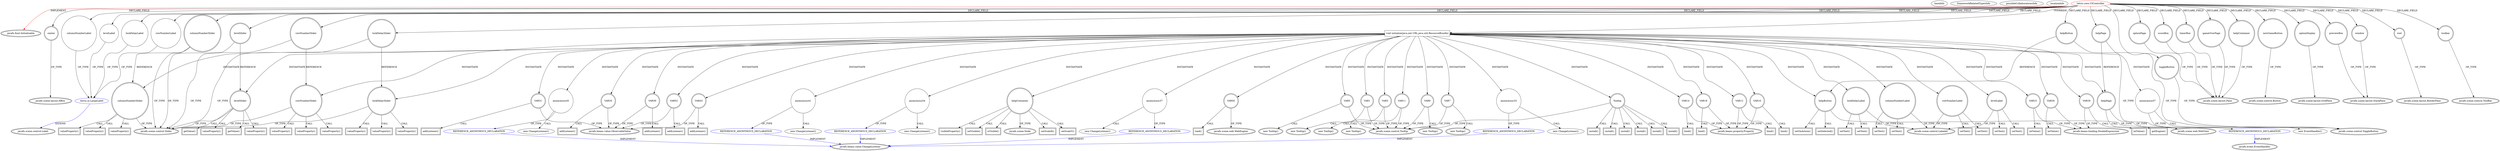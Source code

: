 digraph {
baseInfo[graphId=4358,category="extension_graph",isAnonymous=false,possibleRelation=true]
frameworkRelatedTypesInfo[0="javafx.fxml.Initializable"]
possibleCollaborationsInfo[0="4358~OVERRIDING_METHOD_DECLARATION-INSTANTIATION-~javafx.fxml.Initializable ~javafx.beans.value.ChangeListener ~false~true",1="4358~OVERRIDING_METHOD_DECLARATION-INSTANTIATION-~javafx.fxml.Initializable ~javafx.event.EventHandler ~false~true",2="4358~FIELD_DECLARATION-FIELD_DECLARATION-FIELD_DECLARATION-FIELD_DECLARATION-~javafx.fxml.Initializable ~javafx.scene.control.Label ~false~false"]
locationInfo[projectName="suxue-tetris",filePath="/suxue-tetris/tetris-master/src/tetris/core/UIController.java",contextSignature="UIController",graphId="4358"]
0[label="tetris.core.UIController",vertexType="ROOT_CLIENT_CLASS_DECLARATION",isFrameworkType=false,color=red]
1[label="javafx.fxml.Initializable",vertexType="FRAMEWORK_INTERFACE_TYPE",isFrameworkType=true,peripheries=2]
2[label="center",vertexType="FIELD_DECLARATION",isFrameworkType=true,peripheries=2,shape=circle]
3[label="javafx.scene.layout.HBox",vertexType="FRAMEWORK_CLASS_TYPE",isFrameworkType=true,peripheries=2]
4[label="columnNumberLabel",vertexType="FIELD_DECLARATION",isFrameworkType=false,shape=circle]
5[label="tetris.ui.LargeLabel",vertexType="REFERENCE_CLIENT_CLASS_DECLARATION",isFrameworkType=false,color=blue]
6[label="javafx.scene.control.Label",vertexType="FRAMEWORK_CLASS_TYPE",isFrameworkType=true,peripheries=2]
7[label="columnNumberSlider",vertexType="FIELD_DECLARATION",isFrameworkType=true,peripheries=2,shape=circle]
8[label="javafx.scene.control.Slider",vertexType="FRAMEWORK_CLASS_TYPE",isFrameworkType=true,peripheries=2]
9[label="gameOverPage",vertexType="FIELD_DECLARATION",isFrameworkType=true,peripheries=2,shape=circle]
10[label="javafx.scene.layout.Pane",vertexType="FRAMEWORK_CLASS_TYPE",isFrameworkType=true,peripheries=2]
11[label="helpButton",vertexType="FIELD_DECLARATION",isFrameworkType=true,peripheries=2,shape=circle]
12[label="javafx.scene.control.ToggleButton",vertexType="FRAMEWORK_CLASS_TYPE",isFrameworkType=true,peripheries=2]
13[label="helpContainer",vertexType="FIELD_DECLARATION",isFrameworkType=true,peripheries=2,shape=circle]
15[label="helpPage",vertexType="FIELD_DECLARATION",isFrameworkType=true,peripheries=2,shape=circle]
16[label="javafx.scene.web.WebView",vertexType="FRAMEWORK_CLASS_TYPE",isFrameworkType=true,peripheries=2]
17[label="levelLabel",vertexType="FIELD_DECLARATION",isFrameworkType=false,shape=circle]
19[label="levelSlider",vertexType="FIELD_DECLARATION",isFrameworkType=true,peripheries=2,shape=circle]
21[label="lockDelayLabel",vertexType="FIELD_DECLARATION",isFrameworkType=false,shape=circle]
23[label="lockDelaySlider",vertexType="FIELD_DECLARATION",isFrameworkType=true,peripheries=2,shape=circle]
25[label="newGameButton",vertexType="FIELD_DECLARATION",isFrameworkType=true,peripheries=2,shape=circle]
26[label="javafx.scene.control.Button",vertexType="FRAMEWORK_CLASS_TYPE",isFrameworkType=true,peripheries=2]
27[label="optionDisplay",vertexType="FIELD_DECLARATION",isFrameworkType=true,peripheries=2,shape=circle]
28[label="javafx.scene.layout.GridPane",vertexType="FRAMEWORK_CLASS_TYPE",isFrameworkType=true,peripheries=2]
29[label="optionPage",vertexType="FIELD_DECLARATION",isFrameworkType=true,peripheries=2,shape=circle]
31[label="previewBox",vertexType="FIELD_DECLARATION",isFrameworkType=true,peripheries=2,shape=circle]
32[label="javafx.scene.layout.StackPane",vertexType="FRAMEWORK_CLASS_TYPE",isFrameworkType=true,peripheries=2]
33[label="root",vertexType="FIELD_DECLARATION",isFrameworkType=true,peripheries=2,shape=circle]
34[label="javafx.scene.layout.BorderPane",vertexType="FRAMEWORK_CLASS_TYPE",isFrameworkType=true,peripheries=2]
35[label="rowNumberLabel",vertexType="FIELD_DECLARATION",isFrameworkType=false,shape=circle]
37[label="rowNumberSlider",vertexType="FIELD_DECLARATION",isFrameworkType=true,peripheries=2,shape=circle]
39[label="scoreBox",vertexType="FIELD_DECLARATION",isFrameworkType=true,peripheries=2,shape=circle]
41[label="timerBox",vertexType="FIELD_DECLARATION",isFrameworkType=true,peripheries=2,shape=circle]
43[label="toggleButton",vertexType="FIELD_DECLARATION",isFrameworkType=true,peripheries=2,shape=circle]
45[label="toolbar",vertexType="FIELD_DECLARATION",isFrameworkType=true,peripheries=2,shape=circle]
46[label="javafx.scene.control.ToolBar",vertexType="FRAMEWORK_CLASS_TYPE",isFrameworkType=true,peripheries=2]
47[label="window",vertexType="FIELD_DECLARATION",isFrameworkType=true,peripheries=2,shape=circle]
49[label="void initialize(java.net.URL,java.util.ResourceBundle)",vertexType="OVERRIDING_METHOD_DECLARATION",isFrameworkType=false,shape=box]
50[label="Tooltip",vertexType="VARIABLE_EXPRESION",isFrameworkType=true,peripheries=2,shape=circle]
52[label="javafx.scene.control.Tooltip",vertexType="FRAMEWORK_CLASS_TYPE",isFrameworkType=true,peripheries=2]
51[label="install()",vertexType="INSIDE_CALL",isFrameworkType=true,peripheries=2,shape=box]
54[label="VAR1",vertexType="VARIABLE_EXPRESION",isFrameworkType=true,peripheries=2,shape=circle]
53[label="new Tooltip()",vertexType="CONSTRUCTOR_CALL",isFrameworkType=true,peripheries=2]
57[label="install()",vertexType="INSIDE_CALL",isFrameworkType=true,peripheries=2,shape=box]
59[label="VAR3",vertexType="VARIABLE_EXPRESION",isFrameworkType=true,peripheries=2,shape=circle]
58[label="new Tooltip()",vertexType="CONSTRUCTOR_CALL",isFrameworkType=true,peripheries=2]
62[label="install()",vertexType="INSIDE_CALL",isFrameworkType=true,peripheries=2,shape=box]
64[label="VAR5",vertexType="VARIABLE_EXPRESION",isFrameworkType=true,peripheries=2,shape=circle]
63[label="new Tooltip()",vertexType="CONSTRUCTOR_CALL",isFrameworkType=true,peripheries=2]
67[label="install()",vertexType="INSIDE_CALL",isFrameworkType=true,peripheries=2,shape=box]
69[label="VAR7",vertexType="VARIABLE_EXPRESION",isFrameworkType=true,peripheries=2,shape=circle]
68[label="new Tooltip()",vertexType="CONSTRUCTOR_CALL",isFrameworkType=true,peripheries=2]
72[label="install()",vertexType="INSIDE_CALL",isFrameworkType=true,peripheries=2,shape=box]
74[label="VAR9",vertexType="VARIABLE_EXPRESION",isFrameworkType=true,peripheries=2,shape=circle]
73[label="new Tooltip()",vertexType="CONSTRUCTOR_CALL",isFrameworkType=true,peripheries=2]
77[label="install()",vertexType="INSIDE_CALL",isFrameworkType=true,peripheries=2,shape=box]
79[label="VAR11",vertexType="VARIABLE_EXPRESION",isFrameworkType=true,peripheries=2,shape=circle]
78[label="new Tooltip()",vertexType="CONSTRUCTOR_CALL",isFrameworkType=true,peripheries=2]
81[label="VAR12",vertexType="VARIABLE_EXPRESION",isFrameworkType=true,peripheries=2,shape=circle]
83[label="javafx.beans.property.Property",vertexType="FRAMEWORK_INTERFACE_TYPE",isFrameworkType=true,peripheries=2]
82[label="bind()",vertexType="INSIDE_CALL",isFrameworkType=true,peripheries=2,shape=box]
84[label="rowNumberSlider",vertexType="VARIABLE_EXPRESION",isFrameworkType=true,peripheries=2,shape=circle]
85[label="valueProperty()",vertexType="INSIDE_CALL",isFrameworkType=true,peripheries=2,shape=box]
87[label="VAR14",vertexType="VARIABLE_EXPRESION",isFrameworkType=true,peripheries=2,shape=circle]
88[label="bind()",vertexType="INSIDE_CALL",isFrameworkType=true,peripheries=2,shape=box]
90[label="columnNumberSlider",vertexType="VARIABLE_EXPRESION",isFrameworkType=true,peripheries=2,shape=circle]
91[label="valueProperty()",vertexType="INSIDE_CALL",isFrameworkType=true,peripheries=2,shape=box]
93[label="VAR16",vertexType="VARIABLE_EXPRESION",isFrameworkType=true,peripheries=2,shape=circle]
94[label="bind()",vertexType="INSIDE_CALL",isFrameworkType=true,peripheries=2,shape=box]
96[label="lockDelaySlider",vertexType="VARIABLE_EXPRESION",isFrameworkType=true,peripheries=2,shape=circle]
97[label="valueProperty()",vertexType="INSIDE_CALL",isFrameworkType=true,peripheries=2,shape=box]
99[label="VAR18",vertexType="VARIABLE_EXPRESION",isFrameworkType=true,peripheries=2,shape=circle]
100[label="bind()",vertexType="INSIDE_CALL",isFrameworkType=true,peripheries=2,shape=box]
102[label="levelSlider",vertexType="VARIABLE_EXPRESION",isFrameworkType=true,peripheries=2,shape=circle]
103[label="valueProperty()",vertexType="INSIDE_CALL",isFrameworkType=true,peripheries=2,shape=box]
105[label="levelLabel",vertexType="VARIABLE_EXPRESION",isFrameworkType=true,peripheries=2,shape=circle]
107[label="javafx.scene.control.Labeled",vertexType="FRAMEWORK_CLASS_TYPE",isFrameworkType=true,peripheries=2]
106[label="setText()",vertexType="INSIDE_CALL",isFrameworkType=true,peripheries=2,shape=box]
109[label="getValue()",vertexType="INSIDE_CALL",isFrameworkType=true,peripheries=2,shape=box]
110[label="lockDelayLabel",vertexType="VARIABLE_EXPRESION",isFrameworkType=true,peripheries=2,shape=circle]
111[label="setText()",vertexType="INSIDE_CALL",isFrameworkType=true,peripheries=2,shape=box]
113[label="VAR23",vertexType="VARIABLE_EXPRESION",isFrameworkType=true,peripheries=2,shape=circle]
115[label="javafx.beans.binding.DoubleExpression",vertexType="FRAMEWORK_CLASS_TYPE",isFrameworkType=true,peripheries=2]
114[label="intValue()",vertexType="INSIDE_CALL",isFrameworkType=true,peripheries=2,shape=box]
117[label="valueProperty()",vertexType="INSIDE_CALL",isFrameworkType=true,peripheries=2,shape=box]
118[label="columnNumberLabel",vertexType="VARIABLE_EXPRESION",isFrameworkType=true,peripheries=2,shape=circle]
119[label="setText()",vertexType="INSIDE_CALL",isFrameworkType=true,peripheries=2,shape=box]
121[label="VAR26",vertexType="VARIABLE_EXPRESION",isFrameworkType=true,peripheries=2,shape=circle]
122[label="intValue()",vertexType="INSIDE_CALL",isFrameworkType=true,peripheries=2,shape=box]
125[label="valueProperty()",vertexType="INSIDE_CALL",isFrameworkType=true,peripheries=2,shape=box]
126[label="rowNumberLabel",vertexType="VARIABLE_EXPRESION",isFrameworkType=true,peripheries=2,shape=circle]
127[label="setText()",vertexType="INSIDE_CALL",isFrameworkType=true,peripheries=2,shape=box]
129[label="VAR29",vertexType="VARIABLE_EXPRESION",isFrameworkType=true,peripheries=2,shape=circle]
130[label="intValue()",vertexType="INSIDE_CALL",isFrameworkType=true,peripheries=2,shape=box]
133[label="valueProperty()",vertexType="INSIDE_CALL",isFrameworkType=true,peripheries=2,shape=box]
134[label="VAR31",vertexType="VARIABLE_EXPRESION",isFrameworkType=true,peripheries=2,shape=circle]
136[label="javafx.beans.value.ObservableValue",vertexType="FRAMEWORK_INTERFACE_TYPE",isFrameworkType=true,peripheries=2]
135[label="addListener()",vertexType="INSIDE_CALL",isFrameworkType=true,peripheries=2,shape=box]
138[label="valueProperty()",vertexType="INSIDE_CALL",isFrameworkType=true,peripheries=2,shape=box]
140[label="anonymous33",vertexType="VARIABLE_EXPRESION",isFrameworkType=false,shape=circle]
141[label="REFERENCE_ANONYMOUS_DECLARATION",vertexType="REFERENCE_ANONYMOUS_DECLARATION",isFrameworkType=false,color=blue]
142[label="javafx.beans.value.ChangeListener",vertexType="FRAMEWORK_INTERFACE_TYPE",isFrameworkType=true,peripheries=2]
139[label="new ChangeListener()",vertexType="CONSTRUCTOR_CALL",isFrameworkType=false]
144[label="setText()",vertexType="INSIDE_CALL",isFrameworkType=true,peripheries=2,shape=box]
145[label="VAR35",vertexType="VARIABLE_EXPRESION",isFrameworkType=true,peripheries=2,shape=circle]
146[label="addListener()",vertexType="INSIDE_CALL",isFrameworkType=true,peripheries=2,shape=box]
149[label="valueProperty()",vertexType="INSIDE_CALL",isFrameworkType=true,peripheries=2,shape=box]
151[label="anonymous37",vertexType="VARIABLE_EXPRESION",isFrameworkType=false,shape=circle]
152[label="REFERENCE_ANONYMOUS_DECLARATION",vertexType="REFERENCE_ANONYMOUS_DECLARATION",isFrameworkType=false,color=blue]
150[label="new ChangeListener()",vertexType="CONSTRUCTOR_CALL",isFrameworkType=false]
155[label="setText()",vertexType="INSIDE_CALL",isFrameworkType=true,peripheries=2,shape=box]
156[label="VAR39",vertexType="VARIABLE_EXPRESION",isFrameworkType=true,peripheries=2,shape=circle]
157[label="addListener()",vertexType="INSIDE_CALL",isFrameworkType=true,peripheries=2,shape=box]
160[label="valueProperty()",vertexType="INSIDE_CALL",isFrameworkType=true,peripheries=2,shape=box]
162[label="anonymous41",vertexType="VARIABLE_EXPRESION",isFrameworkType=false,shape=circle]
163[label="REFERENCE_ANONYMOUS_DECLARATION",vertexType="REFERENCE_ANONYMOUS_DECLARATION",isFrameworkType=false,color=blue]
161[label="new ChangeListener()",vertexType="CONSTRUCTOR_CALL",isFrameworkType=false]
166[label="setText()",vertexType="INSIDE_CALL",isFrameworkType=true,peripheries=2,shape=box]
167[label="VAR43",vertexType="VARIABLE_EXPRESION",isFrameworkType=true,peripheries=2,shape=circle]
168[label="addListener()",vertexType="INSIDE_CALL",isFrameworkType=true,peripheries=2,shape=box]
171[label="valueProperty()",vertexType="INSIDE_CALL",isFrameworkType=true,peripheries=2,shape=box]
173[label="anonymous45",vertexType="VARIABLE_EXPRESION",isFrameworkType=false,shape=circle]
174[label="REFERENCE_ANONYMOUS_DECLARATION",vertexType="REFERENCE_ANONYMOUS_DECLARATION",isFrameworkType=false,color=blue]
172[label="new ChangeListener()",vertexType="CONSTRUCTOR_CALL",isFrameworkType=false]
177[label="setText()",vertexType="INSIDE_CALL",isFrameworkType=true,peripheries=2,shape=box]
179[label="getValue()",vertexType="INSIDE_CALL",isFrameworkType=true,peripheries=2,shape=box]
180[label="helpContainer",vertexType="VARIABLE_EXPRESION",isFrameworkType=true,peripheries=2,shape=circle]
182[label="javafx.scene.Node",vertexType="FRAMEWORK_CLASS_TYPE",isFrameworkType=true,peripheries=2]
181[label="setScaleX()",vertexType="INSIDE_CALL",isFrameworkType=true,peripheries=2,shape=box]
184[label="setScaleY()",vertexType="INSIDE_CALL",isFrameworkType=true,peripheries=2,shape=box]
185[label="VAR50",vertexType="VARIABLE_EXPRESION",isFrameworkType=true,peripheries=2,shape=circle]
187[label="javafx.scene.web.WebEngine",vertexType="FRAMEWORK_CLASS_TYPE",isFrameworkType=true,peripheries=2]
186[label="load()",vertexType="INSIDE_CALL",isFrameworkType=true,peripheries=2,shape=box]
188[label="helpPage",vertexType="VARIABLE_EXPRESION",isFrameworkType=true,peripheries=2,shape=circle]
189[label="getEngine()",vertexType="INSIDE_CALL",isFrameworkType=true,peripheries=2,shape=box]
191[label="VAR52",vertexType="VARIABLE_EXPRESION",isFrameworkType=true,peripheries=2,shape=circle]
192[label="addListener()",vertexType="INSIDE_CALL",isFrameworkType=true,peripheries=2,shape=box]
195[label="visibleProperty()",vertexType="INSIDE_CALL",isFrameworkType=true,peripheries=2,shape=box]
197[label="anonymous54",vertexType="VARIABLE_EXPRESION",isFrameworkType=false,shape=circle]
198[label="REFERENCE_ANONYMOUS_DECLARATION",vertexType="REFERENCE_ANONYMOUS_DECLARATION",isFrameworkType=false,color=blue]
196[label="new ChangeListener()",vertexType="CONSTRUCTOR_CALL",isFrameworkType=false]
200[label="helpButton",vertexType="VARIABLE_EXPRESION",isFrameworkType=true,peripheries=2,shape=circle]
201[label="setSelected()",vertexType="INSIDE_CALL",isFrameworkType=true,peripheries=2,shape=box]
204[label="setOnAction()",vertexType="INSIDE_CALL",isFrameworkType=true,peripheries=2,shape=box]
206[label="anonymous57",vertexType="VARIABLE_EXPRESION",isFrameworkType=false,shape=circle]
207[label="REFERENCE_ANONYMOUS_DECLARATION",vertexType="REFERENCE_ANONYMOUS_DECLARATION",isFrameworkType=false,color=blue]
208[label="javafx.event.EventHandler",vertexType="FRAMEWORK_INTERFACE_TYPE",isFrameworkType=true,peripheries=2]
205[label="new EventHandler()",vertexType="CONSTRUCTOR_CALL",isFrameworkType=false]
210[label="setVisible()",vertexType="INSIDE_CALL",isFrameworkType=true,peripheries=2,shape=box]
212[label="isVisible()",vertexType="INSIDE_CALL",isFrameworkType=true,peripheries=2,shape=box]
0->1[label="IMPLEMENT",color=red]
0->2[label="DECLARE_FIELD"]
2->3[label="OF_TYPE"]
0->4[label="DECLARE_FIELD"]
5->6[label="EXTEND",color=blue]
4->5[label="OF_TYPE"]
0->7[label="DECLARE_FIELD"]
7->8[label="OF_TYPE"]
0->9[label="DECLARE_FIELD"]
9->10[label="OF_TYPE"]
0->11[label="DECLARE_FIELD"]
11->12[label="OF_TYPE"]
0->13[label="DECLARE_FIELD"]
13->10[label="OF_TYPE"]
0->15[label="DECLARE_FIELD"]
15->16[label="OF_TYPE"]
0->17[label="DECLARE_FIELD"]
17->5[label="OF_TYPE"]
0->19[label="DECLARE_FIELD"]
19->8[label="OF_TYPE"]
0->21[label="DECLARE_FIELD"]
21->5[label="OF_TYPE"]
0->23[label="DECLARE_FIELD"]
23->8[label="OF_TYPE"]
0->25[label="DECLARE_FIELD"]
25->26[label="OF_TYPE"]
0->27[label="DECLARE_FIELD"]
27->28[label="OF_TYPE"]
0->29[label="DECLARE_FIELD"]
29->10[label="OF_TYPE"]
0->31[label="DECLARE_FIELD"]
31->32[label="OF_TYPE"]
0->33[label="DECLARE_FIELD"]
33->34[label="OF_TYPE"]
0->35[label="DECLARE_FIELD"]
35->5[label="OF_TYPE"]
0->37[label="DECLARE_FIELD"]
37->8[label="OF_TYPE"]
0->39[label="DECLARE_FIELD"]
39->10[label="OF_TYPE"]
0->41[label="DECLARE_FIELD"]
41->10[label="OF_TYPE"]
0->43[label="DECLARE_FIELD"]
43->12[label="OF_TYPE"]
0->45[label="DECLARE_FIELD"]
45->46[label="OF_TYPE"]
0->47[label="DECLARE_FIELD"]
47->32[label="OF_TYPE"]
0->49[label="OVERRIDE"]
49->50[label="INSTANTIATE"]
50->52[label="OF_TYPE"]
50->51[label="CALL"]
49->54[label="INSTANTIATE"]
54->52[label="OF_TYPE"]
54->53[label="CALL"]
50->57[label="CALL"]
49->59[label="INSTANTIATE"]
59->52[label="OF_TYPE"]
59->58[label="CALL"]
50->62[label="CALL"]
49->64[label="INSTANTIATE"]
64->52[label="OF_TYPE"]
64->63[label="CALL"]
50->67[label="CALL"]
49->69[label="INSTANTIATE"]
69->52[label="OF_TYPE"]
69->68[label="CALL"]
50->72[label="CALL"]
49->74[label="INSTANTIATE"]
74->52[label="OF_TYPE"]
74->73[label="CALL"]
50->77[label="CALL"]
49->79[label="INSTANTIATE"]
79->52[label="OF_TYPE"]
79->78[label="CALL"]
49->81[label="INSTANTIATE"]
81->83[label="OF_TYPE"]
81->82[label="CALL"]
49->84[label="INSTANTIATE"]
37->84[label="REFERENCE"]
84->8[label="OF_TYPE"]
84->85[label="CALL"]
49->87[label="INSTANTIATE"]
87->83[label="OF_TYPE"]
87->88[label="CALL"]
49->90[label="INSTANTIATE"]
7->90[label="REFERENCE"]
90->8[label="OF_TYPE"]
90->91[label="CALL"]
49->93[label="INSTANTIATE"]
93->83[label="OF_TYPE"]
93->94[label="CALL"]
49->96[label="INSTANTIATE"]
23->96[label="REFERENCE"]
96->8[label="OF_TYPE"]
96->97[label="CALL"]
49->99[label="INSTANTIATE"]
99->83[label="OF_TYPE"]
99->100[label="CALL"]
49->102[label="INSTANTIATE"]
19->102[label="REFERENCE"]
102->8[label="OF_TYPE"]
102->103[label="CALL"]
49->105[label="INSTANTIATE"]
105->107[label="OF_TYPE"]
105->106[label="CALL"]
102->109[label="CALL"]
49->110[label="INSTANTIATE"]
110->107[label="OF_TYPE"]
110->111[label="CALL"]
49->113[label="INSTANTIATE"]
113->115[label="OF_TYPE"]
113->114[label="CALL"]
96->117[label="CALL"]
49->118[label="INSTANTIATE"]
118->107[label="OF_TYPE"]
118->119[label="CALL"]
49->121[label="INSTANTIATE"]
121->115[label="OF_TYPE"]
121->122[label="CALL"]
90->125[label="CALL"]
49->126[label="INSTANTIATE"]
126->107[label="OF_TYPE"]
126->127[label="CALL"]
49->129[label="INSTANTIATE"]
129->115[label="OF_TYPE"]
129->130[label="CALL"]
84->133[label="CALL"]
49->134[label="INSTANTIATE"]
134->136[label="OF_TYPE"]
134->135[label="CALL"]
90->138[label="CALL"]
49->140[label="INSTANTIATE"]
141->142[label="IMPLEMENT",color=blue]
140->141[label="OF_TYPE"]
140->139[label="CALL"]
118->144[label="CALL"]
49->145[label="INSTANTIATE"]
145->136[label="OF_TYPE"]
145->146[label="CALL"]
84->149[label="CALL"]
49->151[label="INSTANTIATE"]
152->142[label="IMPLEMENT",color=blue]
151->152[label="OF_TYPE"]
151->150[label="CALL"]
126->155[label="CALL"]
49->156[label="INSTANTIATE"]
156->136[label="OF_TYPE"]
156->157[label="CALL"]
96->160[label="CALL"]
49->162[label="INSTANTIATE"]
163->142[label="IMPLEMENT",color=blue]
162->163[label="OF_TYPE"]
162->161[label="CALL"]
110->166[label="CALL"]
49->167[label="INSTANTIATE"]
167->136[label="OF_TYPE"]
167->168[label="CALL"]
102->171[label="CALL"]
49->173[label="INSTANTIATE"]
174->142[label="IMPLEMENT",color=blue]
173->174[label="OF_TYPE"]
173->172[label="CALL"]
105->177[label="CALL"]
102->179[label="CALL"]
49->180[label="INSTANTIATE"]
180->182[label="OF_TYPE"]
180->181[label="CALL"]
180->184[label="CALL"]
49->185[label="INSTANTIATE"]
185->187[label="OF_TYPE"]
185->186[label="CALL"]
49->188[label="INSTANTIATE"]
15->188[label="REFERENCE"]
188->16[label="OF_TYPE"]
188->189[label="CALL"]
49->191[label="INSTANTIATE"]
191->136[label="OF_TYPE"]
191->192[label="CALL"]
180->195[label="CALL"]
49->197[label="INSTANTIATE"]
198->142[label="IMPLEMENT",color=blue]
197->198[label="OF_TYPE"]
197->196[label="CALL"]
49->200[label="INSTANTIATE"]
11->200[label="REFERENCE"]
200->12[label="OF_TYPE"]
200->201[label="CALL"]
200->204[label="CALL"]
49->206[label="INSTANTIATE"]
207->208[label="IMPLEMENT",color=blue]
206->207[label="OF_TYPE"]
206->205[label="CALL"]
180->210[label="CALL"]
180->212[label="CALL"]
}
